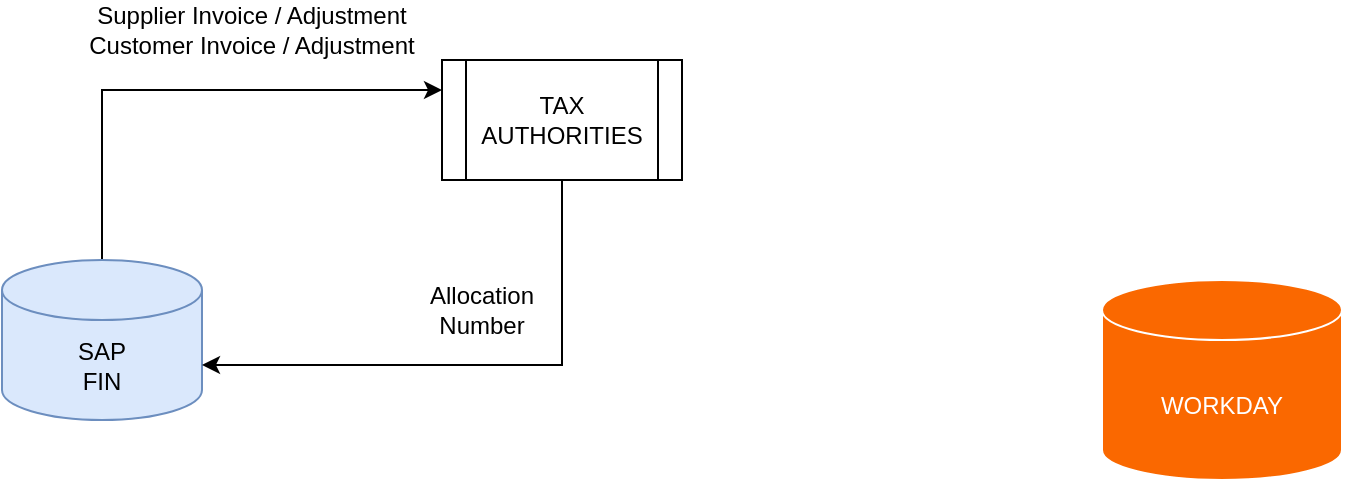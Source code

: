 <mxfile version="24.0.1" type="github">
  <diagram name="Page-1" id="_7py-t4Zkq2sZJ-na3sf">
    <mxGraphModel dx="1162" dy="523" grid="1" gridSize="10" guides="1" tooltips="1" connect="1" arrows="1" fold="1" page="1" pageScale="1" pageWidth="850" pageHeight="1100" math="0" shadow="0">
      <root>
        <mxCell id="0" />
        <mxCell id="1" parent="0" />
        <mxCell id="m8apEbgkwaljRytRqeLC-8" style="edgeStyle=orthogonalEdgeStyle;rounded=0;orthogonalLoop=1;jettySize=auto;html=1;exitX=0.5;exitY=0;exitDx=0;exitDy=0;exitPerimeter=0;entryX=0;entryY=0.25;entryDx=0;entryDy=0;" edge="1" parent="1" source="m8apEbgkwaljRytRqeLC-4" target="m8apEbgkwaljRytRqeLC-7">
          <mxGeometry relative="1" as="geometry" />
        </mxCell>
        <mxCell id="m8apEbgkwaljRytRqeLC-4" value="SAP&lt;div&gt;FIN&lt;/div&gt;" style="shape=cylinder3;whiteSpace=wrap;html=1;boundedLbl=1;backgroundOutline=1;size=15;fillColor=#dae8fc;strokeColor=#6c8ebf;" vertex="1" parent="1">
          <mxGeometry x="50" y="270" width="100" height="80" as="geometry" />
        </mxCell>
        <mxCell id="m8apEbgkwaljRytRqeLC-5" value="&lt;font color=&quot;#ffffff&quot;&gt;WORKDAY&lt;/font&gt;" style="shape=cylinder3;whiteSpace=wrap;html=1;boundedLbl=1;backgroundOutline=1;size=15;fillColor=#fa6800;fontColor=#000000;strokeColor=#FFFFFF;" vertex="1" parent="1">
          <mxGeometry x="600" y="280" width="120" height="100" as="geometry" />
        </mxCell>
        <mxCell id="m8apEbgkwaljRytRqeLC-7" value="TAX&lt;div&gt;AUTHORITIES&lt;/div&gt;" style="shape=process;whiteSpace=wrap;html=1;backgroundOutline=1;" vertex="1" parent="1">
          <mxGeometry x="270" y="170" width="120" height="60" as="geometry" />
        </mxCell>
        <mxCell id="m8apEbgkwaljRytRqeLC-9" style="edgeStyle=orthogonalEdgeStyle;rounded=0;orthogonalLoop=1;jettySize=auto;html=1;exitX=0.5;exitY=1;exitDx=0;exitDy=0;entryX=1;entryY=0;entryDx=0;entryDy=52.5;entryPerimeter=0;" edge="1" parent="1" source="m8apEbgkwaljRytRqeLC-7" target="m8apEbgkwaljRytRqeLC-4">
          <mxGeometry relative="1" as="geometry" />
        </mxCell>
        <mxCell id="m8apEbgkwaljRytRqeLC-10" value="Allocation Number" style="text;html=1;align=center;verticalAlign=middle;whiteSpace=wrap;rounded=0;" vertex="1" parent="1">
          <mxGeometry x="260" y="280" width="60" height="30" as="geometry" />
        </mxCell>
        <mxCell id="m8apEbgkwaljRytRqeLC-11" value="Supplier Invoice / Adjustment&lt;div&gt;Customer Invoice / Adjustment&lt;/div&gt;" style="text;html=1;align=center;verticalAlign=middle;whiteSpace=wrap;rounded=0;" vertex="1" parent="1">
          <mxGeometry x="90" y="140" width="170" height="30" as="geometry" />
        </mxCell>
      </root>
    </mxGraphModel>
  </diagram>
</mxfile>
